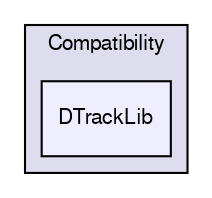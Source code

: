 digraph G {
  compound=true
  node [ fontsize=10, fontname="FreeSans"];
  edge [ labelfontsize=9, labelfontname="FreeSans"];
  subgraph clusterdir_23707d243d06e6a47d2ab8b139ce47de {
    graph [ bgcolor="#ddddee", pencolor="black", label="Compatibility" fontname="FreeSans", fontsize=10, URL="dir_23707d243d06e6a47d2ab8b139ce47de.html"]
  dir_913b6f94b0a073f0ae5ba8c3a9ffa588 [shape=box, label="DTrackLib", style="filled", fillcolor="#eeeeff", pencolor="black", URL="dir_913b6f94b0a073f0ae5ba8c3a9ffa588.html"];
  }
}
